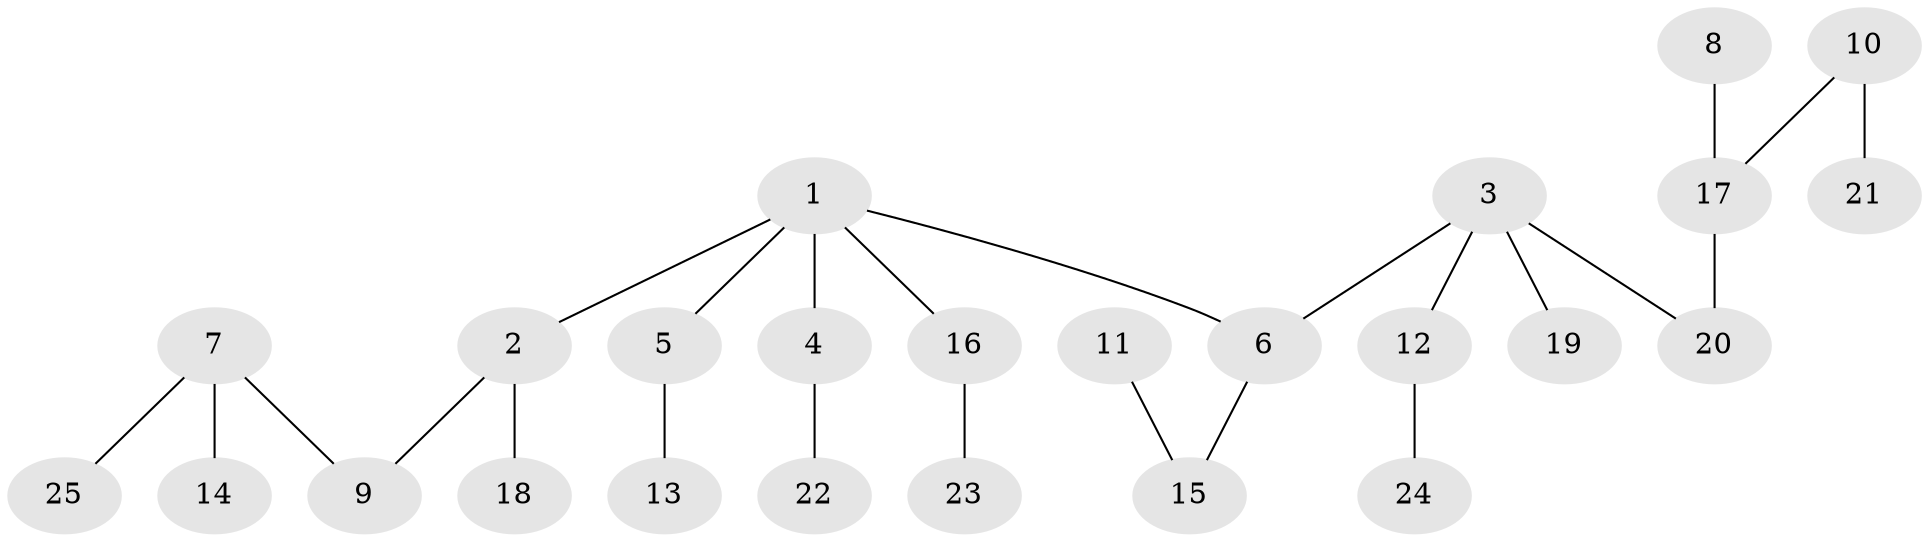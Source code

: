 // original degree distribution, {4: 0.04918032786885246, 5: 0.03278688524590164, 3: 0.18032786885245902, 2: 0.32786885245901637, 1: 0.4098360655737705}
// Generated by graph-tools (version 1.1) at 2025/37/03/04/25 23:37:29]
// undirected, 25 vertices, 24 edges
graph export_dot {
  node [color=gray90,style=filled];
  1;
  2;
  3;
  4;
  5;
  6;
  7;
  8;
  9;
  10;
  11;
  12;
  13;
  14;
  15;
  16;
  17;
  18;
  19;
  20;
  21;
  22;
  23;
  24;
  25;
  1 -- 2 [weight=1.0];
  1 -- 4 [weight=1.0];
  1 -- 5 [weight=1.0];
  1 -- 6 [weight=1.0];
  1 -- 16 [weight=1.0];
  2 -- 9 [weight=1.0];
  2 -- 18 [weight=1.0];
  3 -- 6 [weight=1.0];
  3 -- 12 [weight=1.0];
  3 -- 19 [weight=1.0];
  3 -- 20 [weight=1.0];
  4 -- 22 [weight=1.0];
  5 -- 13 [weight=1.0];
  6 -- 15 [weight=1.0];
  7 -- 9 [weight=1.0];
  7 -- 14 [weight=1.0];
  7 -- 25 [weight=1.0];
  8 -- 17 [weight=1.0];
  10 -- 17 [weight=1.0];
  10 -- 21 [weight=1.0];
  11 -- 15 [weight=1.0];
  12 -- 24 [weight=1.0];
  16 -- 23 [weight=1.0];
  17 -- 20 [weight=1.0];
}
